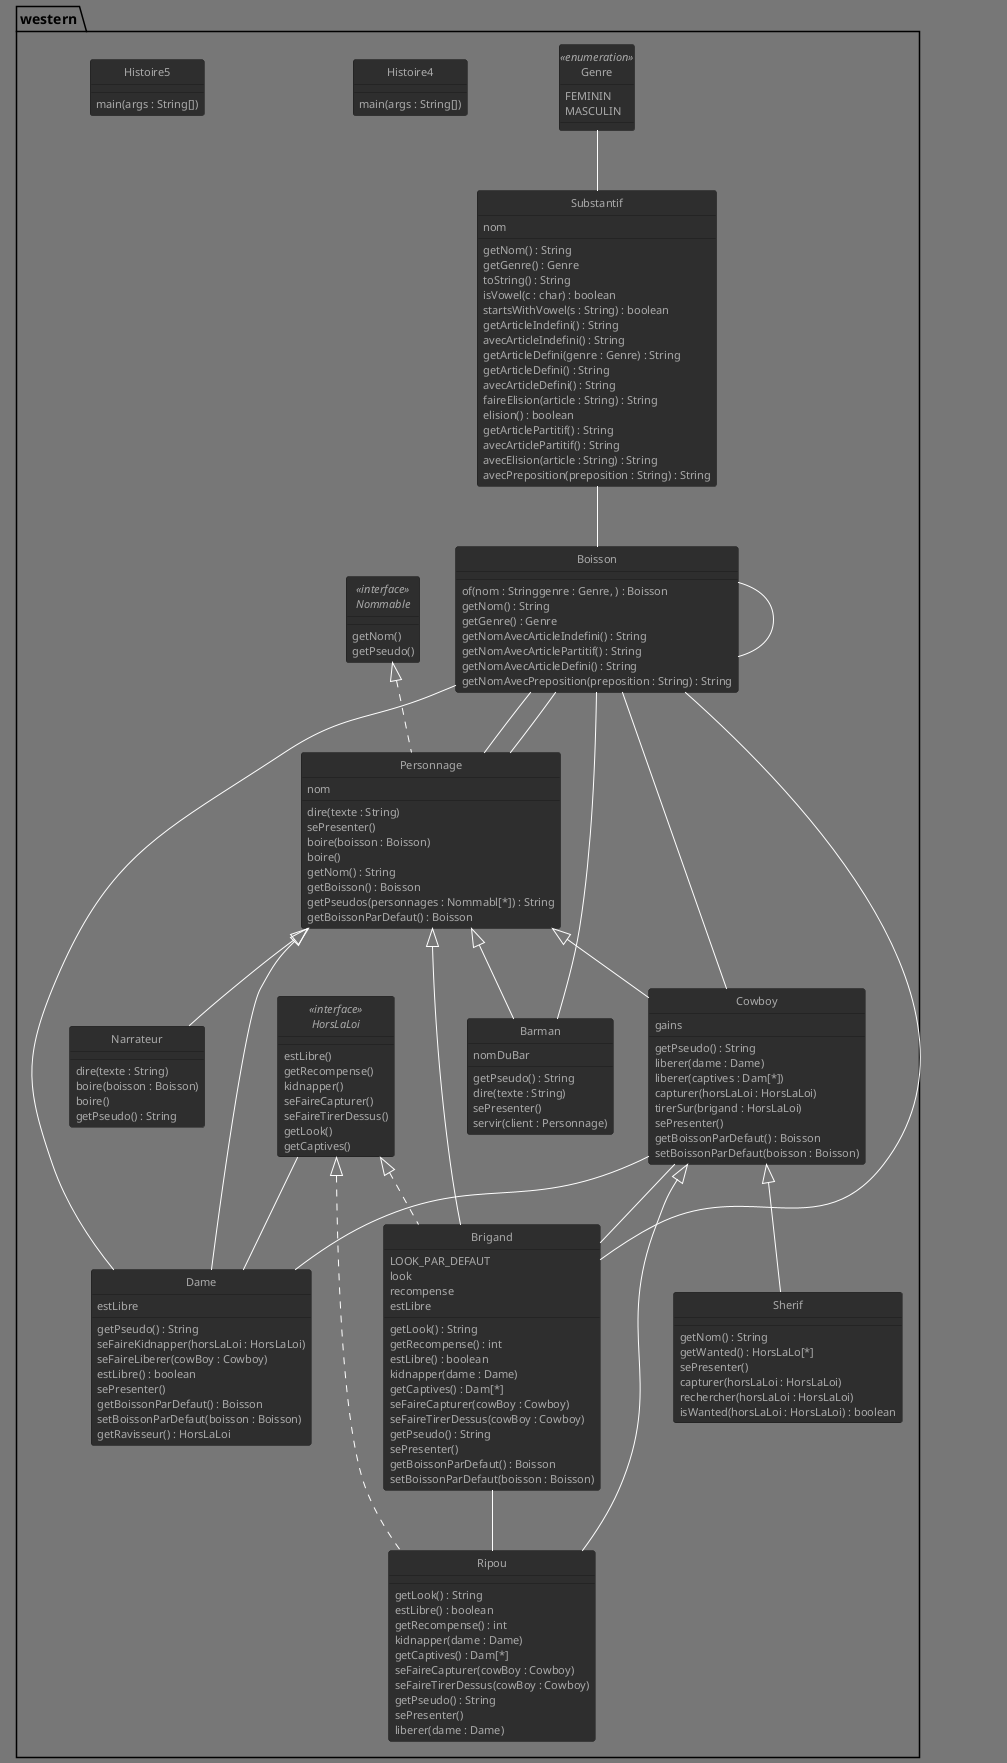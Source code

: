 @startuml
!theme reddress-darkgreen
skinparam style strictuml

package western {
class Barman extends western.Personnage {
nomDuBar
getPseudo() : String
dire(texte : String)
sePresenter()
servir(client : Personnage)

}
class Boisson {
of(nom : Stringgenre : Genre, ) : Boisson
getNom() : String
getGenre() : Genre
getNomAvecArticleIndefini() : String
getNomAvecArticlePartitif() : String
getNomAvecArticleDefini() : String
getNomAvecPreposition(preposition : String) : String

}
class Brigand extends western.Personnage implements western.HorsLaLoi {
LOOK_PAR_DEFAUT
look
recompense
estLibre
getLook() : String
getRecompense() : int
estLibre() : boolean
kidnapper(dame : Dame)
getCaptives() : Dam[*]
seFaireCapturer(cowBoy : Cowboy)
seFaireTirerDessus(cowBoy : Cowboy)
getPseudo() : String
sePresenter()
getBoissonParDefaut() : Boisson
setBoissonParDefaut(boisson : Boisson)

}
class Cowboy extends western.Personnage {
gains
getPseudo() : String
liberer(dame : Dame)
liberer(captives : Dam[*])
capturer(horsLaLoi : HorsLaLoi)
tirerSur(brigand : HorsLaLoi)
sePresenter()
getBoissonParDefaut() : Boisson
setBoissonParDefaut(boisson : Boisson)

}
class Dame extends western.Personnage {
estLibre
getPseudo() : String
seFaireKidnapper(horsLaLoi : HorsLaLoi)
seFaireLiberer(cowBoy : Cowboy)
estLibre() : boolean
sePresenter()
getBoissonParDefaut() : Boisson
setBoissonParDefaut(boisson : Boisson)
getRavisseur() : HorsLaLoi

}
enum Genre <<enumeration>> {
FEMININ
MASCULIN

}
class Histoire4 {
main(args : String[])

}
class Histoire5 {
main(args : String[])

}
interface HorsLaLoi <<interface>> {
estLibre()
getRecompense()
kidnapper()
seFaireCapturer()
seFaireTirerDessus()
getLook()
getCaptives()

}
class Narrateur extends western.Personnage {
dire(texte : String)
boire(boisson : Boisson)
boire()
getPseudo() : String

}
interface Nommable <<interface>> {
getNom()
getPseudo()

}
class Personnage implements western.Nommable {
nom
dire(texte : String)
sePresenter()
boire(boisson : Boisson)
boire()
getNom() : String
getBoisson() : Boisson
getPseudos(personnages : Nommabl[*]) : String
getBoissonParDefaut() : Boisson

}
class Ripou extends western.Cowboy implements western.HorsLaLoi {
getLook() : String
estLibre() : boolean
getRecompense() : int
kidnapper(dame : Dame)
getCaptives() : Dam[*]
seFaireCapturer(cowBoy : Cowboy)
seFaireTirerDessus(cowBoy : Cowboy)
getPseudo() : String
sePresenter()
liberer(dame : Dame)

}
class Sherif extends western.Cowboy {
getNom() : String
getWanted() : HorsLaLo[*]
sePresenter()
capturer(horsLaLoi : HorsLaLoi)
rechercher(horsLaLoi : HorsLaLoi)
isWanted(horsLaLoi : HorsLaLoi) : boolean

}
class Substantif {
nom
getNom() : String
getGenre() : Genre
toString() : String
isVowel(c : char) : boolean
startsWithVowel(s : String) : boolean
getArticleIndefini() : String
avecArticleIndefini() : String
getArticleDefini(genre : Genre) : String
getArticleDefini() : String
avecArticleDefini() : String
faireElision(article : String) : String
elision() : boolean
getArticlePartitif() : String
avecArticlePartitif() : String
avecElision(article : String) : String
avecPreposition(preposition : String) : String

}
western.Boisson -- Barman
western.Substantif -- Boisson
western.Boisson -- Boisson
western.Cowboy -- Brigand
western.Boisson -- Brigand
western.Boisson -- Cowboy
western.Cowboy -- Dame
western.HorsLaLoi -- Dame
western.Boisson -- Dame
western.Boisson -- Personnage
western.Boisson -- Personnage
western.Brigand -- Ripou
western.Genre -- Substantif

@enduml

